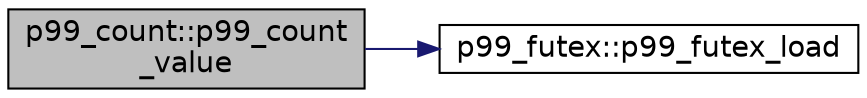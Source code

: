 digraph "p99_count::p99_count_value"
{
 // LATEX_PDF_SIZE
  edge [fontname="Helvetica",fontsize="14",labelfontname="Helvetica",labelfontsize="14"];
  node [fontname="Helvetica",fontsize="14",shape=record];
  rankdir="LR";
  Node1 [label="p99_count::p99_count\l_value",height=0.2,width=0.4,color="black", fillcolor="grey75", style="filled", fontcolor="black",tooltip="Obtain the value of counter p00_c atomically."];
  Node1 -> Node2 [color="midnightblue",fontsize="14",style="solid",fontname="Helvetica"];
  Node2 [label="p99_futex::p99_futex_load",height=0.2,width=0.4,color="black", fillcolor="white", style="filled",URL="$group__futex_ga94890012858ca4b360a0733de64a0116.html#ga94890012858ca4b360a0733de64a0116",tooltip="Obtain the value of futex p00_fut atomically."];
}
